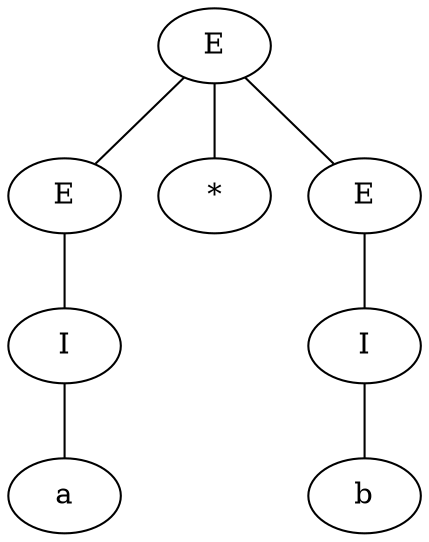 graph g {
    E0[label="E"];
    E1[label="E"];
    star [label="*"];
    E2[label="E"];
    I0[label="I"];
    A0[label="a"];
    E0 -- E1;
    E0 -- star;
    E0 -- E2;
    E1 -- I0;
    I0 -- A0;
    E2 -- I;
    I -- b;
}

